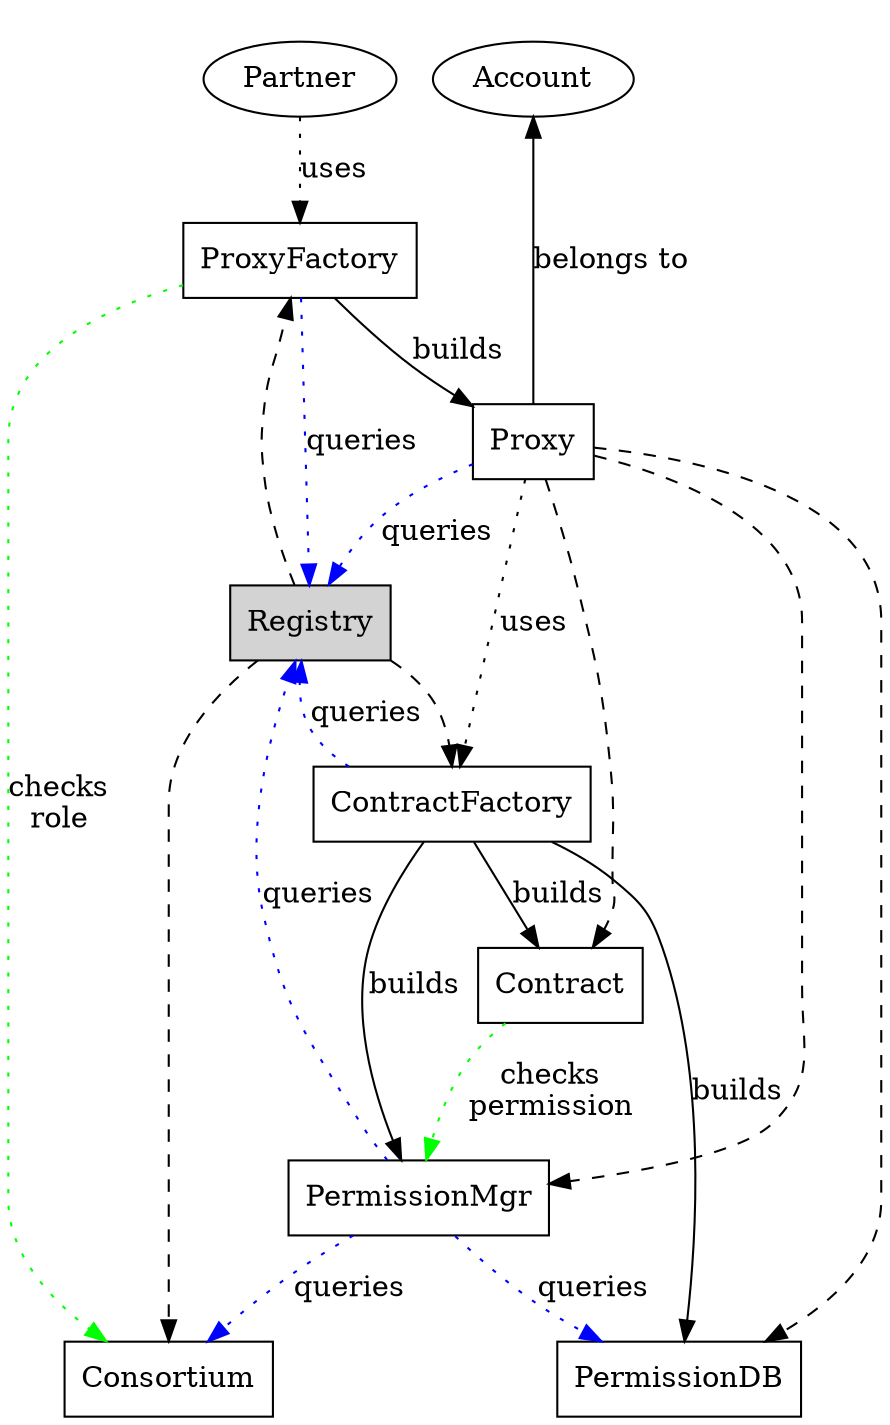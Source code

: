 digraph Contracts {
    subgraph cluster_Accounts {
        graph [style=invis];
        Account;
        Partner;
	}
    node [shape = box];
    Registry [style=filled];
    Registry -> { ContractFactory; ProxyFactory; Consortium } [style=dashed]
    ContractFactory -> Contract [label="builds"];
    ContractFactory -> PermissionMgr [label="builds"];
    ContractFactory -> PermissionDB [label="builds"];
    ContractFactory -> Registry [style=dotted, label="queries", color=blue];
    ProxyFactory -> Consortium [style=dotted, label="checks\nrole", color=green];
    ProxyFactory -> Registry [style=dotted, label="queries", color=blue];
    ProxyFactory -> Proxy [label="builds"];
    Proxy -> Registry [style=dotted; label="queries", color=blue];
    Proxy -> ContractFactory [style=dotted, label="uses"];
    Proxy -> Contract [style=dashed];
    Proxy -> PermissionMgr [style=dashed];
    Proxy -> PermissionDB [style=dashed];
    Proxy -> Account [label="belongs to"];
    Partner -> ProxyFactory [style=dotted, label="uses"];
    PermissionMgr -> PermissionDB [style=dotted, label="queries", color=blue];
    PermissionMgr -> Consortium [style=dotted, label="queries", color=blue];
    PermissionMgr -> Registry [style=dotted, label="queries", color=blue];
    Contract -> PermissionMgr [style=dotted, label="checks\npermission", color=green];
}